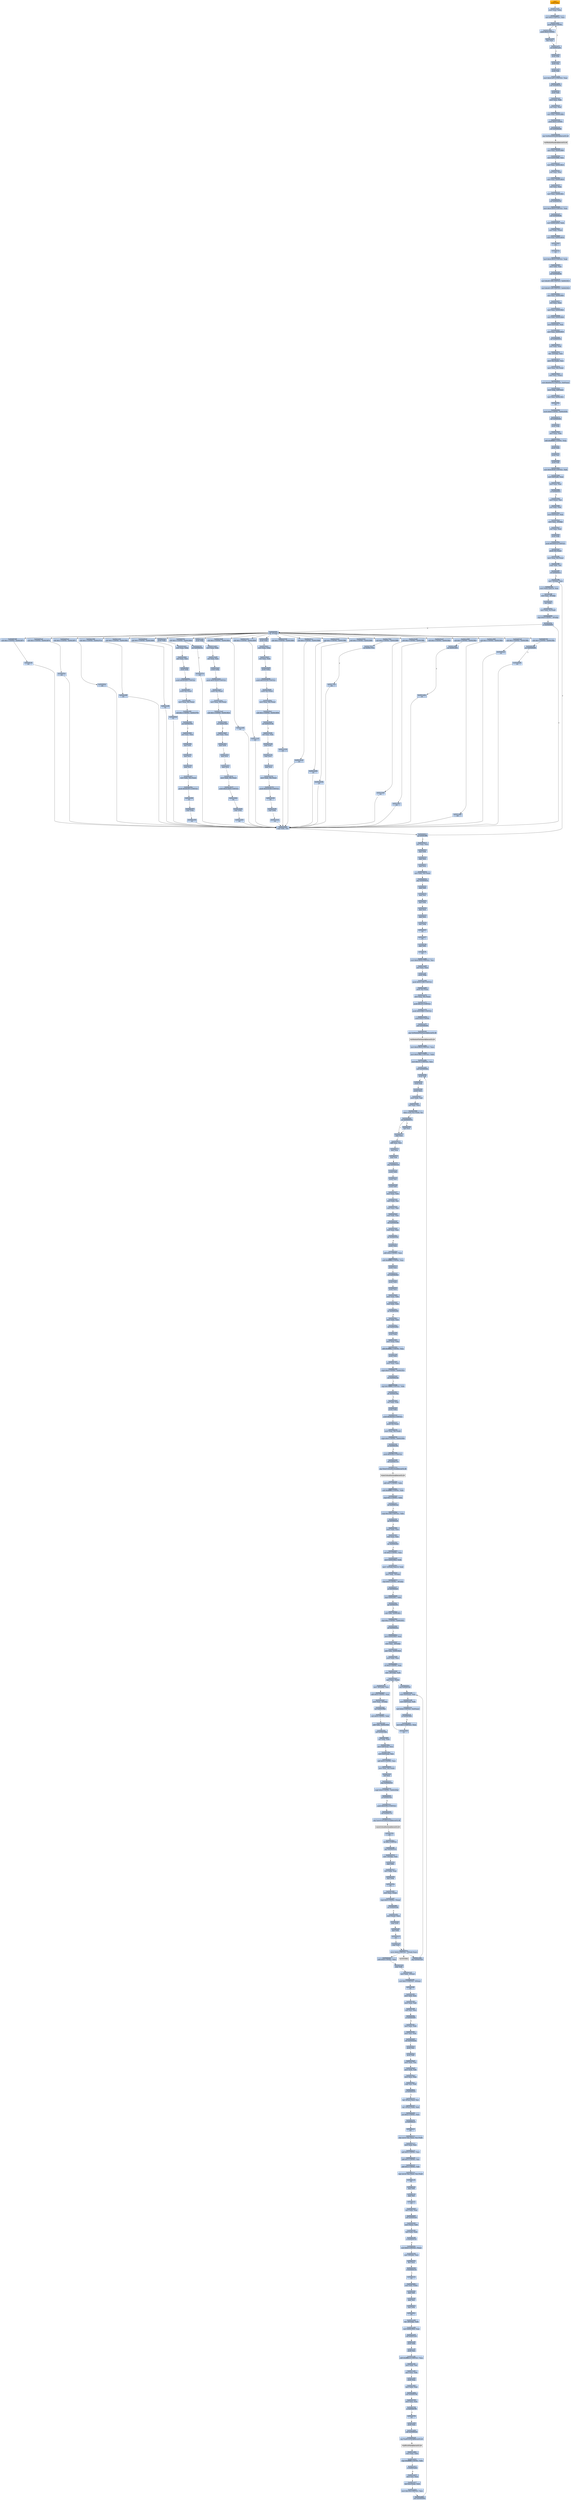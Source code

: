 digraph G {
node[shape=rectangle,style=filled,fillcolor=lightsteelblue,color=lightsteelblue]
bgcolor="transparent"
a0x0041ae44pushl_ebp[label="start\npushl %ebp",color="lightgrey",fillcolor="orange"];
a0x0041ae45movl_esp_ebp[label="0x0041ae45\nmovl %esp, %ebp"];
a0x0041ae47movl_0xaUINT32_ecx[label="0x0041ae47\nmovl $0xa<UINT32>, %ecx"];
a0x0041ae4cpushl_0x0UINT8[label="0x0041ae4c\npushl $0x0<UINT8>"];
a0x0041ae4epushl_0x0UINT8[label="0x0041ae4e\npushl $0x0<UINT8>"];
a0x0041ae50decl_ecx[label="0x0041ae50\ndecl %ecx"];
a0x0041ae51jne_0x0041ae4c[label="0x0041ae51\njne 0x0041ae4c"];
a0x0041ae53pushl_ebx[label="0x0041ae53\npushl %ebx"];
a0x0041ae54pushl_esi[label="0x0041ae54\npushl %esi"];
a0x0041ae55pushl_edi[label="0x0041ae55\npushl %edi"];
a0x0041ae56movl_0x41ad7cUINT32_eax[label="0x0041ae56\nmovl $0x41ad7c<UINT32>, %eax"];
a0x0041ae5bcall_0x0040632c[label="0x0041ae5b\ncall 0x0040632c"];
a0x0040632cpushl_ebx[label="0x0040632c\npushl %ebx"];
a0x0040632dmovl_eax_ebx[label="0x0040632d\nmovl %eax, %ebx"];
a0x0040632fxorl_eax_eax[label="0x0040632f\nxorl %eax, %eax"];
a0x00406331movl_eax_0x0041d0bc[label="0x00406331\nmovl %eax, 0x0041d0bc"];
a0x00406336pushl_0x0UINT8[label="0x00406336\npushl $0x0<UINT8>"];
a0x00406338call_0x00406268[label="0x00406338\ncall 0x00406268"];
a0x00406268jmp_GetModuleHandleA_kernel32_dll[label="0x00406268\njmp GetModuleHandleA@kernel32.dll"];
GetModuleHandleA_kernel32_dll[label="GetModuleHandleA@kernel32.dll",color="lightgrey",fillcolor="lightgrey"];
a0x0040633dmovl_eax_0x0041f668[label="0x0040633d\nmovl %eax, 0x0041f668"];
a0x00406342movl_0x0041f668_eax[label="0x00406342\nmovl 0x0041f668, %eax"];
a0x00406347movl_eax_0x0041d0c4[label="0x00406347\nmovl %eax, 0x0041d0c4"];
a0x0040634cxorl_eax_eax[label="0x0040634c\nxorl %eax, %eax"];
a0x0040634emovl_eax_0x0041d0c8[label="0x0040634e\nmovl %eax, 0x0041d0c8"];
a0x00406353xorl_eax_eax[label="0x00406353\nxorl %eax, %eax"];
a0x00406355movl_eax_0x0041d0cc[label="0x00406355\nmovl %eax, 0x0041d0cc"];
a0x0040635acall_0x00406320[label="0x0040635a\ncall 0x00406320"];
a0x00406320movl_0x41d0c0UINT32_eax[label="0x00406320\nmovl $0x41d0c0<UINT32>, %eax"];
a0x00406325call_0x00405b58[label="0x00406325\ncall 0x00405b58"];
a0x00405b58movl_0x0041d034_edx[label="0x00405b58\nmovl 0x0041d034, %edx"];
a0x00405b5emovl_edx_eax_[label="0x00405b5e\nmovl %edx, (%eax)"];
a0x00405b60movl_eax_0x0041d034[label="0x00405b60\nmovl %eax, 0x0041d034"];
a0x00405b65ret[label="0x00405b65\nret"];
a0x0040632aret[label="0x0040632a\nret"];
a0x0040635fmovl_0x41d0c0UINT32_edx[label="0x0040635f\nmovl $0x41d0c0<UINT32>, %edx"];
a0x00406364movl_ebx_eax[label="0x00406364\nmovl %ebx, %eax"];
a0x00406366call_0x00404038[label="0x00406366\ncall 0x00404038"];
a0x00404038movl_0x401198UINT32_0x0041f014[label="0x00404038\nmovl $0x401198<UINT32>, 0x0041f014"];
a0x00404042movl_0x4011a8UINT32_0x0041f018[label="0x00404042\nmovl $0x4011a8<UINT32>, 0x0041f018"];
a0x0040404cmovl_eax_0x0041f640[label="0x0040404c\nmovl %eax, 0x0041f640"];
a0x00404051xorl_eax_eax[label="0x00404051\nxorl %eax, %eax"];
a0x00404053movl_eax_0x0041f644[label="0x00404053\nmovl %eax, 0x0041f644"];
a0x00404058movl_edx_0x0041f648[label="0x00404058\nmovl %edx, 0x0041f648"];
a0x0040405emovl_0x4edx__eax[label="0x0040405e\nmovl 0x4(%edx), %eax"];
a0x00404061movl_eax_0x0041f030[label="0x00404061\nmovl %eax, 0x0041f030"];
a0x00404066call_0x00403f10[label="0x00404066\ncall 0x00403f10"];
a0x00403f10xorl_edx_edx[label="0x00403f10\nxorl %edx, %edx"];
a0x00403f12leal__12ebp__eax[label="0x00403f12\nleal -12(%ebp), %eax"];
a0x00403f15movl_fs_edx__ecx[label="0x00403f15\nmovl %fs:(%edx), %ecx"];
a0x00403f18movl_eax_fs_edx_[label="0x00403f18\nmovl %eax, %fs:(%edx)"];
a0x00403f1bmovl_ecx_eax_[label="0x00403f1b\nmovl %ecx, (%eax)"];
a0x00403f1dmovl_0x403e70UINT32_0x4eax_[label="0x00403f1d\nmovl $0x403e70<UINT32>, 0x4(%eax)"];
a0x00403f24movl_ebp_0x8eax_[label="0x00403f24\nmovl %ebp, 0x8(%eax)"];
a0x00403f27movl_eax_0x0041f63c[label="0x00403f27\nmovl %eax, 0x0041f63c"];
a0x00403f2cret[label="0x00403f2c\nret"];
a0x0040406bmovb_0x0UINT8_0x0041f038[label="0x0040406b\nmovb $0x0<UINT8>, 0x0041f038"];
a0x00404072call_0x00403fc8[label="0x00404072\ncall 0x00403fc8"];
a0x00403fc8pushl_ebp[label="0x00403fc8\npushl %ebp"];
a0x00403fc9movl_esp_ebp[label="0x00403fc9\nmovl %esp, %ebp"];
a0x00403fcbaddl_0xfffffff8UINT8_esp[label="0x00403fcb\naddl $0xfffffff8<UINT8>, %esp"];
a0x00403fcepushl_ebx[label="0x00403fce\npushl %ebx"];
a0x00403fcfpushl_esi[label="0x00403fcf\npushl %esi"];
a0x00403fd0pushl_edi[label="0x00403fd0\npushl %edi"];
a0x00403fd1movl_0x41f638UINT32_edi[label="0x00403fd1\nmovl $0x41f638<UINT32>, %edi"];
a0x00403fd6movl_0x8edi__eax[label="0x00403fd6\nmovl 0x8(%edi), %eax"];
a0x00403fd9testl_eax_eax[label="0x00403fd9\ntestl %eax, %eax"];
a0x00403fdbje_0x00404031[label="0x00403fdb\nje 0x00404031"];
a0x00403fddmovl_eax__esi[label="0x00403fdd\nmovl (%eax), %esi"];
a0x00403fdfxorl_ebx_ebx[label="0x00403fdf\nxorl %ebx, %ebx"];
a0x00403fe1movl_0x4eax__eax[label="0x00403fe1\nmovl 0x4(%eax), %eax"];
a0x00403fe4movl_eax__4ebp_[label="0x00403fe4\nmovl %eax, -4(%ebp)"];
a0x00403fe7xorl_eax_eax[label="0x00403fe7\nxorl %eax, %eax"];
a0x00403fe9pushl_ebp[label="0x00403fe9\npushl %ebp"];
a0x00403feapushl_0x40401dUINT32[label="0x00403fea\npushl $0x40401d<UINT32>"];
a0x00403fefpushl_fs_eax_[label="0x00403fef\npushl %fs:(%eax)"];
a0x00403ff2movl_esp_fs_eax_[label="0x00403ff2\nmovl %esp, %fs:(%eax)"];
a0x00403ff5cmpl_ebx_esi[label="0x00403ff5\ncmpl %ebx, %esi"];
a0x00403ff7jle_0x00404013[label="0x00403ff7\njle 0x00404013"];
a0x00403ff9movl__4ebp__eax[label="0x00403ff9\nmovl -4(%ebp), %eax"];
a0x00403ffcmovl_eaxebx8__eax[label="0x00403ffc\nmovl (%eax,%ebx,8), %eax"];
a0x00403fffmovl_eax__8ebp_[label="0x00403fff\nmovl %eax, -8(%ebp)"];
a0x00404002incl_ebx[label="0x00404002\nincl %ebx"];
a0x00404003movl_ebx_0xcedi_[label="0x00404003\nmovl %ebx, 0xc(%edi)"];
a0x00404006cmpl_0x0UINT8__8ebp_[label="0x00404006\ncmpl $0x0<UINT8>, -8(%ebp)"];
a0x0040400aje_0x0040400f[label="0x0040400a\nje 0x0040400f"];
a0x0040400ccall__8ebp_[label="0x0040400c\ncall -8(%ebp)"];
a0x004063a0subl_0x1UINT8_0x0041f66c[label="0x004063a0\nsubl $0x1<UINT8>, 0x0041f66c"];
a0x004063a7ret[label="0x004063a7\nret"];
a0x0040400fcmpl_ebx_esi[label="0x0040400f\ncmpl %ebx, %esi"];
a0x00404011jg_0x00403ff9[label="0x00404011\njg 0x00403ff9"];
a0x00406194subl_0x1UINT8_0x0041f5bc[label="0x00406194\nsubl $0x1<UINT8>, 0x0041f5bc"];
a0x0040619bjae_0x00406266[label="0x0040619b\njae 0x00406266"];
a0x00406266ret[label="0x00406266\nret"];
a0x004063d8subl_0x1UINT8_0x0041f674[label="0x004063d8\nsubl $0x1<UINT8>, 0x0041f674"];
a0x004063dfret[label="0x004063df\nret"];
a0x004065a8subl_0x1UINT8_0x0041f678[label="0x004065a8\nsubl $0x1<UINT8>, 0x0041f678"];
a0x004065afret[label="0x004065af\nret"];
a0x004065e0subl_0x1UINT8_0x0041f67c[label="0x004065e0\nsubl $0x1<UINT8>, 0x0041f67c"];
a0x004065e7ret[label="0x004065e7\nret"];
a0x0040c998subl_0x1UINT8_0x0041f7a4[label="0x0040c998\nsubl $0x1<UINT8>, 0x0041f7a4"];
a0x0040c99fret[label="0x0040c99f\nret"];
a0x00412cf4subl_0x1UINT8_0x0041f84c[label="0x00412cf4\nsubl $0x1<UINT8>, 0x0041f84c"];
a0x00412cfbret[label="0x00412cfb\nret"];
a0x004068e8subl_0x1UINT8_0x0041f680[label="0x004068e8\nsubl $0x1<UINT8>, 0x0041f680"];
a0x004068efret[label="0x004068ef\nret"];
a0x0040c8e8pushl_ebp[label="0x0040c8e8\npushl %ebp"];
a0x0040c8e9movl_esp_ebp[label="0x0040c8e9\nmovl %esp, %ebp"];
a0x0040c8ebxorl_eax_eax[label="0x0040c8eb\nxorl %eax, %eax"];
a0x0040c8edpushl_ebp[label="0x0040c8ed\npushl %ebp"];
a0x0040c8eepushl_0x40c950UINT32[label="0x0040c8ee\npushl $0x40c950<UINT32>"];
a0x0040c8f3pushl_fs_eax_[label="0x0040c8f3\npushl %fs:(%eax)"];
a0x0040c8f6movl_esp_fs_eax_[label="0x0040c8f6\nmovl %esp, %fs:(%eax)"];
a0x0040c8f9subl_0x1UINT8_0x0041f794[label="0x0040c8f9\nsubl $0x1<UINT8>, 0x0041f794"];
a0x0040c900jae_0x0040c942[label="0x0040c900\njae 0x0040c942"];
a0x0040c942xorl_eax_eax[label="0x0040c942\nxorl %eax, %eax"];
a0x0040c944popl_edx[label="0x0040c944\npopl %edx"];
a0x0040c945popl_ecx[label="0x0040c945\npopl %ecx"];
a0x0040c946popl_ecx[label="0x0040c946\npopl %ecx"];
a0x0040c947movl_edx_fs_eax_[label="0x0040c947\nmovl %edx, %fs:(%eax)"];
a0x0040c94apushl_0x40c957UINT32[label="0x0040c94a\npushl $0x40c957<UINT32>"];
a0x0040c94fret[label="0x0040c94f\nret"];
a0x0040c957popl_ebp[label="0x0040c957\npopl %ebp"];
a0x0040c958ret[label="0x0040c958\nret"];
a0x0040d18csubl_0x1UINT8_0x0041f800[label="0x0040d18c\nsubl $0x1<UINT8>, 0x0041f800"];
a0x0040d193jae_0x0040d19a[label="0x0040d193\njae 0x0040d19a"];
a0x0040d19aret[label="0x0040d19a\nret"];
a0x00412a9cpushl_ebp[label="0x00412a9c\npushl %ebp"];
a0x00412a9dmovl_esp_ebp[label="0x00412a9d\nmovl %esp, %ebp"];
a0x00412a9fxorl_eax_eax[label="0x00412a9f\nxorl %eax, %eax"];
a0x00412aa1pushl_ebp[label="0x00412aa1\npushl %ebp"];
a0x00412aa2pushl_0x412b3dUINT32[label="0x00412aa2\npushl $0x412b3d<UINT32>"];
a0x00412aa7pushl_fs_eax_[label="0x00412aa7\npushl %fs:(%eax)"];
a0x00412aaamovl_esp_fs_eax_[label="0x00412aaa\nmovl %esp, %fs:(%eax)"];
a0x00412aadsubl_0x1UINT8_0x0041f824[label="0x00412aad\nsubl $0x1<UINT8>, 0x0041f824"];
a0x00412ab4jae_0x00412b2f[label="0x00412ab4\njae 0x00412b2f"];
a0x00412b2fxorl_eax_eax[label="0x00412b2f\nxorl %eax, %eax"];
a0x00412b31popl_edx[label="0x00412b31\npopl %edx"];
a0x00412b32popl_ecx[label="0x00412b32\npopl %ecx"];
a0x00412b33popl_ecx[label="0x00412b33\npopl %ecx"];
a0x00412b34movl_edx_fs_eax_[label="0x00412b34\nmovl %edx, %fs:(%eax)"];
a0x00412b37pushl_0x412b44UINT32[label="0x00412b37\npushl $0x412b44<UINT32>"];
a0x00412b3cret[label="0x00412b3c\nret"];
a0x00412b44popl_ebp[label="0x00412b44\npopl %ebp"];
a0x00412b45ret[label="0x00412b45\nret"];
a0x00412bd8subl_0x1UINT8_0x0041f844[label="0x00412bd8\nsubl $0x1<UINT8>, 0x0041f844"];
a0x00412bdfret[label="0x00412bdf\nret"];
a0x00412c5csubl_0x1UINT8_0x0041f848[label="0x00412c5c\nsubl $0x1<UINT8>, 0x0041f848"];
a0x00412c63ret[label="0x00412c63\nret"];
a0x004160d0pushl_ebp[label="0x004160d0\npushl %ebp"];
a0x004160d1movl_esp_ebp[label="0x004160d1\nmovl %esp, %ebp"];
a0x004160d3xorl_eax_eax[label="0x004160d3\nxorl %eax, %eax"];
a0x004160d5pushl_ebp[label="0x004160d5\npushl %ebp"];
a0x004160d6pushl_0x416159UINT32[label="0x004160d6\npushl $0x416159<UINT32>"];
a0x004160dbpushl_fs_eax_[label="0x004160db\npushl %fs:(%eax)"];
a0x004160demovl_esp_fs_eax_[label="0x004160de\nmovl %esp, %fs:(%eax)"];
a0x004160e1subl_0x1UINT8_0x0041f858[label="0x004160e1\nsubl $0x1<UINT8>, 0x0041f858"];
a0x004160e8jae_0x0041614b[label="0x004160e8\njae 0x0041614b"];
a0x0041614bxorl_eax_eax[label="0x0041614b\nxorl %eax, %eax"];
a0x0041614dpopl_edx[label="0x0041614d\npopl %edx"];
a0x0041614epopl_ecx[label="0x0041614e\npopl %ecx"];
a0x0041614fpopl_ecx[label="0x0041614f\npopl %ecx"];
a0x00416150movl_edx_fs_eax_[label="0x00416150\nmovl %edx, %fs:(%eax)"];
a0x00416153pushl_0x416160UINT32[label="0x00416153\npushl $0x416160<UINT32>"];
a0x00416158ret[label="0x00416158\nret"];
a0x00416160popl_ebp[label="0x00416160\npopl %ebp"];
a0x00416161ret[label="0x00416161\nret"];
a0x00416194subl_0x1UINT8_0x0041f884[label="0x00416194\nsubl $0x1<UINT8>, 0x0041f884"];
a0x0041619bret[label="0x0041619b\nret"];
a0x004161ccsubl_0x1UINT8_0x0041f888[label="0x004161cc\nsubl $0x1<UINT8>, 0x0041f888"];
a0x004161d3ret[label="0x004161d3\nret"];
a0x00416204subl_0x1UINT8_0x0041f88c[label="0x00416204\nsubl $0x1<UINT8>, 0x0041f88c"];
a0x0041620bret[label="0x0041620b\nret"];
a0x00416354subl_0x1UINT8_0x0041f890[label="0x00416354\nsubl $0x1<UINT8>, 0x0041f890"];
a0x0041635bret[label="0x0041635b\nret"];
a0x0041700csubl_0x1UINT8_0x0041f898[label="0x0041700c\nsubl $0x1<UINT8>, 0x0041f898"];
a0x00417013jae_0x0041701a[label="0x00417013\njae 0x0041701a"];
a0x0041701aret[label="0x0041701a\nret"];
a0x00419a68subl_0x1UINT8_0x0041f89c[label="0x00419a68\nsubl $0x1<UINT8>, 0x0041f89c"];
a0x00419a6fret[label="0x00419a6f\nret"];
a0x00419ac0subl_0x1UINT8_0x0041f8a0[label="0x00419ac0\nsubl $0x1<UINT8>, 0x0041f8a0"];
a0x00419ac7ret[label="0x00419ac7\nret"];
a0x0041a8d8subl_0x1UINT8_0x0041f8a4[label="0x0041a8d8\nsubl $0x1<UINT8>, 0x0041f8a4"];
a0x0041a8dfjae_0x0041a92c[label="0x0041a8df\njae 0x0041a92c"];
a0x0041a92cret[label="0x0041a92c\nret"];
a0x0041a960subl_0x1UINT8_0x0041f8b8[label="0x0041a960\nsubl $0x1<UINT8>, 0x0041f8b8"];
a0x0041a967ret[label="0x0041a967\nret"];
a0x00404013xorl_eax_eax[label="0x00404013\nxorl %eax, %eax"];
a0x00404015popl_edx[label="0x00404015\npopl %edx"];
a0x00404016popl_ecx[label="0x00404016\npopl %ecx"];
a0x00404017popl_ecx[label="0x00404017\npopl %ecx"];
a0x00404018movl_edx_fs_eax_[label="0x00404018\nmovl %edx, %fs:(%eax)"];
a0x0040401bjmp_0x00404031[label="0x0040401b\njmp 0x00404031"];
a0x00404031popl_edi[label="0x00404031\npopl %edi"];
a0x00404032popl_esi[label="0x00404032\npopl %esi"];
a0x00404033popl_ebx[label="0x00404033\npopl %ebx"];
a0x00404034popl_ecx[label="0x00404034\npopl %ecx"];
a0x00404035popl_ecx[label="0x00404035\npopl %ecx"];
a0x00404036popl_ebp[label="0x00404036\npopl %ebp"];
a0x00404037ret[label="0x00404037\nret"];
a0x00404077ret[label="0x00404077\nret"];
a0x0040636bpopl_ebx[label="0x0040636b\npopl %ebx"];
a0x0040636cret[label="0x0040636c\nret"];
a0x0041ae60movl_0x41fb54UINT32_esi[label="0x0041ae60\nmovl $0x41fb54<UINT32>, %esi"];
a0x0041ae65xorl_eax_eax[label="0x0041ae65\nxorl %eax, %eax"];
a0x0041ae67pushl_ebp[label="0x0041ae67\npushl %ebp"];
a0x0041ae68pushl_0x41c16bUINT32[label="0x0041ae68\npushl $0x41c16b<UINT32>"];
a0x0041ae6dpushl_fs_eax_[label="0x0041ae6d\npushl %fs:(%eax)"];
a0x0041ae70movl_esp_fs_eax_[label="0x0041ae70\nmovl %esp, %fs:(%eax)"];
a0x0041ae73pushl_0x101UINT32[label="0x0041ae73\npushl $0x101<UINT32>"];
a0x0041ae78pushl_0x41f8bcUINT32[label="0x0041ae78\npushl $0x41f8bc<UINT32>"];
a0x0041ae7dpushl_0x0UINT8[label="0x0041ae7d\npushl $0x0<UINT8>"];
a0x0041ae7fcall_0x00406490[label="0x0041ae7f\ncall 0x00406490"];
a0x00406490jmp_GetModuleFileNameA_kernel32_dll[label="0x00406490\njmp GetModuleFileNameA@kernel32.dll"];
GetModuleFileNameA_kernel32_dll[label="GetModuleFileNameA@kernel32.dll",color="lightgrey",fillcolor="lightgrey"];
a0x0041ae84movl_0x41f9c0UINT32_eax[label="0x0041ae84\nmovl $0x41f9c0<UINT32>, %eax"];
a0x0041ae89movl_0x41f8bcUINT32_edx[label="0x0041ae89\nmovl $0x41f8bc<UINT32>, %edx"];
a0x0041ae8emovl_0x101UINT32_ecx[label="0x0041ae8e\nmovl $0x101<UINT32>, %ecx"];
a0x0041ae93call_0x00404564[label="0x0041ae93\ncall 0x00404564"];
a0x00404564pushl_edi[label="0x00404564\npushl %edi"];
a0x00404565pushl_eax[label="0x00404565\npushl %eax"];
a0x00404566pushl_ecx[label="0x00404566\npushl %ecx"];
a0x00404567movl_edx_edi[label="0x00404567\nmovl %edx, %edi"];
a0x00404569xorl_eax_eax[label="0x00404569\nxorl %eax, %eax"];
a0x0040456brepnz_scasb_es_edi__al[label="0x0040456b\nrepnz scasb %es:(%edi), %al"];
a0x0040456djne_0x00404571[label="0x0040456d\njne 0x00404571"];
a0x00404571popl_eax[label="0x00404571\npopl %eax"];
a0x00404572addl_eax_ecx[label="0x00404572\naddl %eax, %ecx"];
a0x00404574popl_eax[label="0x00404574\npopl %eax"];
a0x00404575popl_edi[label="0x00404575\npopl %edi"];
a0x00404576jmp_0x004043e4[label="0x00404576\njmp 0x004043e4"];
a0x004043e4pushl_ebx[label="0x004043e4\npushl %ebx"];
a0x004043e5pushl_esi[label="0x004043e5\npushl %esi"];
a0x004043e6pushl_edi[label="0x004043e6\npushl %edi"];
a0x004043e7movl_eax_ebx[label="0x004043e7\nmovl %eax, %ebx"];
a0x004043e9movl_edx_esi[label="0x004043e9\nmovl %edx, %esi"];
a0x004043ebmovl_ecx_edi[label="0x004043eb\nmovl %ecx, %edi"];
a0x004043edmovl_edi_eax[label="0x004043ed\nmovl %edi, %eax"];
a0x004043efcall_0x004043b8[label="0x004043ef\ncall 0x004043b8"];
a0x004043b8testl_eax_eax[label="0x004043b8\ntestl %eax, %eax"];
a0x004043bajle_0x004043e0[label="0x004043ba\njle 0x004043e0"];
a0x004043bcpushl_eax[label="0x004043bc\npushl %eax"];
a0x004043bdaddl_0xaUINT8_eax[label="0x004043bd\naddl $0xa<UINT8>, %eax"];
a0x004043c0andl_0xfffffffeUINT8_eax[label="0x004043c0\nandl $0xfffffffe<UINT8>, %eax"];
a0x004043c3pushl_eax[label="0x004043c3\npushl %eax"];
a0x004043c4call_0x004029e4[label="0x004043c4\ncall 0x004029e4"];
a0x004029e4pushl_ebx[label="0x004029e4\npushl %ebx"];
a0x004029e5pushl_ecx[label="0x004029e5\npushl %ecx"];
a0x004029e6movl_eax_ebx[label="0x004029e6\nmovl %eax, %ebx"];
a0x004029e8testl_ebx_ebx[label="0x004029e8\ntestl %ebx, %ebx"];
a0x004029eajle_0x00402a06[label="0x004029ea\njle 0x00402a06"];
a0x004029ecmovl_ebx_eax[label="0x004029ec\nmovl %ebx, %eax"];
a0x004029eecall_0x0041d03c[label="0x004029ee\ncall 0x0041d03c"];
a0x00402390pushl_ebp[label="0x00402390\npushl %ebp"];
a0x00402391movl_esp_ebp[label="0x00402391\nmovl %esp, %ebp"];
a0x00402393addl_0xffffffecUINT8_esp[label="0x00402393\naddl $0xffffffec<UINT8>, %esp"];
a0x00402396pushl_ebx[label="0x00402396\npushl %ebx"];
a0x00402397movl_eax_ebx[label="0x00402397\nmovl %eax, %ebx"];
a0x00402399cmpb_0x0UINT8_0x0041f5c4[label="0x00402399\ncmpb $0x0<UINT8>, 0x0041f5c4"];
a0x004023a0jne_0x004023ab[label="0x004023a0\njne 0x004023ab"];
a0x004023abcmpl_0x7ffffff8UINT32_ebx[label="0x004023ab\ncmpl $0x7ffffff8<UINT32>, %ebx"];
a0x004023b1jle_0x004023bd[label="0x004023b1\njle 0x004023bd"];
a0x004023bdxorl_edx_edx[label="0x004023bd\nxorl %edx, %edx"];
a0x004023bfpushl_ebp[label="0x004023bf\npushl %ebp"];
a0x004023c0pushl_0x40252cUINT32[label="0x004023c0\npushl $0x40252c<UINT32>"];
a0x004023c5pushl_fs_edx_[label="0x004023c5\npushl %fs:(%edx)"];
a0x004023c8movl_esp_fs_edx_[label="0x004023c8\nmovl %esp, %fs:(%edx)"];
a0x004023cbcmpb_0x0UINT8_0x0041f04d[label="0x004023cb\ncmpb $0x0<UINT8>, 0x0041f04d"];
a0x004023d2je_0x004023de[label="0x004023d2\nje 0x004023de"];
a0x004023d4pushl_0x41f5ccUINT32[label="0x004023d4\npushl $0x41f5cc<UINT32>"];
a0x004023d9call_0x00401314[label="0x004023d9\ncall 0x00401314"];
a0x00401314jmp_EnterCriticalSection_kernel32_dll[label="0x00401314\njmp EnterCriticalSection@kernel32.dll"];
EnterCriticalSection_kernel32_dll[label="EnterCriticalSection@kernel32.dll",color="lightgrey",fillcolor="lightgrey"];
a0x004023deaddl_0x7UINT8_ebx[label="0x004023de\naddl $0x7<UINT8>, %ebx"];
a0x004023e1andl_0xfffffffcUINT8_ebx[label="0x004023e1\nandl $0xfffffffc<UINT8>, %ebx"];
a0x004023e4cmpl_0xcUINT8_ebx[label="0x004023e4\ncmpl $0xc<UINT8>, %ebx"];
a0x004023e7jnl_0x004023ee[label="0x004023e7\njnl 0x004023ee"];
a0x004023eecmpl_0x1000UINT32_ebx[label="0x004023ee\ncmpl $0x1000<UINT32>, %ebx"];
a0x004023f4jg_0x004024a6[label="0x004023f4\njg 0x004024a6"];
a0x004023famovl_ebx_eax[label="0x004023fa\nmovl %ebx, %eax"];
a0x004023fctestl_eax_eax[label="0x004023fc\ntestl %eax, %eax"];
a0x004023fejns_0x00402403[label="0x004023fe\njns 0x00402403"];
a0x00402403sarl_0x2UINT8_eax[label="0x00402403\nsarl $0x2<UINT8>, %eax"];
a0x00402406movl_0x0041f624_edx[label="0x00402406\nmovl 0x0041f624, %edx"];
a0x0040240cmovl__12edxeax4__edx[label="0x0040240c\nmovl -12(%edx,%eax,4), %edx"];
a0x00402410movl_edx__8ebp_[label="0x00402410\nmovl %edx, -8(%ebp)"];
a0x00402413cmpl_0x0UINT8__8ebp_[label="0x00402413\ncmpl $0x0<UINT8>, -8(%ebp)"];
a0x00402417je_0x004024a6[label="0x00402417\nje 0x004024a6"];
a0x004024a6cmpl_0x0041f61c_ebx[label="0x004024a6\ncmpl 0x0041f61c, %ebx"];
a0x004024acjg_0x00402501[label="0x004024ac\njg 0x00402501"];
a0x004024aesubl_ebx_0x0041f61c[label="0x004024ae\nsubl %ebx, 0x0041f61c"];
a0x004024b4cmpl_0xcUINT8_0x0041f61c[label="0x004024b4\ncmpl $0xc<UINT8>, 0x0041f61c"];
a0x004024bbjnl_0x004024ca[label="0x004024bb\njnl 0x004024ca"];
a0x004024camovl_0x0041f620_eax[label="0x004024ca\nmovl 0x0041f620, %eax"];
a0x004024cfmovl_eax__20ebp_[label="0x004024cf\nmovl %eax, -20(%ebp)"];
a0x004024d2addl_ebx_0x0041f620[label="0x004024d2\naddl %ebx, 0x0041f620"];
a0x004024d8movl_ebx_eax[label="0x004024d8\nmovl %ebx, %eax"];
a0x004024daorl_0x2UINT8_eax[label="0x004024da\norl $0x2<UINT8>, %eax"];
a0x004024ddmovl__20ebp__edx[label="0x004024dd\nmovl -20(%ebp), %edx"];
a0x004024e0movl_eax_edx_[label="0x004024e0\nmovl %eax, (%edx)"];
a0x0040252cjmp_0x00403cd4[label="0x0040252c\njmp 0x00403cd4"];
a0x00403cd4movl_0x4esp__eax[label="0x00403cd4\nmovl 0x4(%esp), %eax"];
a0x00403cd8movl_0x8esp__edx[label="0x00403cd8\nmovl 0x8(%esp), %edx"];
a0x00403cdctestl_0x6UINT32_0x4eax_[label="0x00403cdc\ntestl $0x6<UINT32>, 0x4(%eax)"];
a0x00403ce3je_0x00403d04[label="0x00403ce3\nje 0x00403d04"];
a0x00403d04movl_0x1UINT32_eax[label="0x00403d04\nmovl $0x1<UINT32>, %eax"];
a0x00403d09ret[label="0x00403d09\nret"];
a0x004024e2movl__20ebp__eax[label="0x004024e2\nmovl -20(%ebp), %eax"];
a0x004024e5addl_0x4UINT8_eax[label="0x004024e5\naddl $0x4<UINT8>, %eax"];
a0x004024e8movl_eax__4ebp_[label="0x004024e8\nmovl %eax, -4(%ebp)"];
a0x004024ebincl_0x0041f5b4[label="0x004024eb\nincl 0x0041f5b4"];
a0x004024f1subl_0x4UINT8_ebx[label="0x004024f1\nsubl $0x4<UINT8>, %ebx"];
a0x004024f4addl_ebx_0x0041f5b8[label="0x004024f4\naddl %ebx, 0x0041f5b8"];
a0x004024facall_0x00403db8[label="0x004024fa\ncall 0x00403db8"];
a0x00403db8xorl_edx_edx[label="0x00403db8\nxorl %edx, %edx"];
a0x00403dbamovl_0x8esp__ecx[label="0x00403dba\nmovl 0x8(%esp), %ecx"];
a0x00403dbemovl_0x4esp__eax[label="0x00403dbe\nmovl 0x4(%esp), %eax"];
a0x00403dc2addl_0x5UINT8_ecx[label="0x00403dc2\naddl $0x5<UINT8>, %ecx"];
a0x00403dc5movl_eax_fs_edx_[label="0x00403dc5\nmovl %eax, %fs:(%edx)"];
a0x00403dc8call_ecx[label="0x00403dc8\ncall %ecx"];
a0x00402531jmp_0x00402518[label="0x00402531\njmp 0x00402518"];
a0x00402518cmpb_0x0UINT8_0x0041f04d[label="0x00402518\ncmpb $0x0<UINT8>, 0x0041f04d"];
a0x0040251fje_0x0040252b[label="0x0040251f\nje 0x0040252b"];
a0x00402521pushl_0x41f5ccUINT32[label="0x00402521\npushl $0x41f5cc<UINT32>"];
a0x00402526call_0x0040131c[label="0x00402526\ncall 0x0040131c"];
a0x0040131cjmp_LeaveCriticalSection_kernel32_dll[label="0x0040131c\njmp LeaveCriticalSection@kernel32.dll"];
LeaveCriticalSection_kernel32_dll[label="LeaveCriticalSection@kernel32.dll",color="lightgrey",fillcolor="lightgrey"];
a0x0040252bret[label="0x0040252b\nret"];
a0x00403dcaret_0xcUINT16[label="0x00403dca\nret $0xc<UINT16>"];
a0x004024ffjmp_0x00402533[label="0x004024ff\njmp 0x00402533"];
a0x00402533movl__4ebp__eax[label="0x00402533\nmovl -4(%ebp), %eax"];
a0x00402536popl_ebx[label="0x00402536\npopl %ebx"];
a0x00402537movl_ebp_esp[label="0x00402537\nmovl %ebp, %esp"];
a0x00402539popl_ebp[label="0x00402539\npopl %ebp"];
a0x0040253aret[label="0x0040253a\nret"];
a0x004029f4movl_eax_esp_[label="0x004029f4\nmovl %eax, (%esp)"];
a0x004029f7cmpl_0x0UINT8_esp_[label="0x004029f7\ncmpl $0x0<UINT8>, (%esp)"];
a0x004029fbjne_0x00402a0b[label="0x004029fb\njne 0x00402a0b"];
a0x00402a0bmovl_esp__eax[label="0x00402a0b\nmovl (%esp), %eax"];
a0x00402a0epopl_edx[label="0x00402a0e\npopl %edx"];
a0x00402a0fpopl_ebx[label="0x00402a0f\npopl %ebx"];
a0x00402a10ret[label="0x00402a10\nret"];
a0x004043c9popl_edx[label="0x004043c9\npopl %edx"];
a0x004043camovw_0x0UINT16__2edxeax_[label="0x004043ca\nmovw $0x0<UINT16>, -2(%edx,%eax)"];
a0x0041c16bjmp_0x00403cd4[label="0x0041c16b\njmp 0x00403cd4"];
a0x004043d1addl_0x8UINT8_eax[label="0x004043d1\naddl $0x8<UINT8>, %eax"];
a0x004043d4popl_edx[label="0x004043d4\npopl %edx"];
a0x004043d5movl_edx__4eax_[label="0x004043d5\nmovl %edx, -4(%eax)"];
a0x004043d8movl_0x1UINT32__8eax_[label="0x004043d8\nmovl $0x1<UINT32>, -8(%eax)"];
a0x004043dfret[label="0x004043df\nret"];
a0x004043f4movl_edi_ecx[label="0x004043f4\nmovl %edi, %ecx"];
a0x004043f6movl_eax_edi[label="0x004043f6\nmovl %eax, %edi"];
a0x004043f8testl_esi_esi[label="0x004043f8\ntestl %esi, %esi"];
a0x004043faje_0x00404405[label="0x004043fa\nje 0x00404405"];
a0x004043fcmovl_eax_edx[label="0x004043fc\nmovl %eax, %edx"];
a0x004043femovl_esi_eax[label="0x004043fe\nmovl %esi, %eax"];
a0x00404400call_0x00402be4[label="0x00404400\ncall 0x00402be4"];
a0x00402be4pushl_esi[label="0x00402be4\npushl %esi"];
a0x00402be5pushl_edi[label="0x00402be5\npushl %edi"];
a0x00402be6movl_eax_esi[label="0x00402be6\nmovl %eax, %esi"];
a0x00402be8movl_edx_edi[label="0x00402be8\nmovl %edx, %edi"];
a0x00402beamovl_ecx_eax[label="0x00402bea\nmovl %ecx, %eax"];
a0x00402beccmpl_esi_edi[label="0x00402bec\ncmpl %esi, %edi"];
a0x00402beeja_0x00402c03[label="0x00402bee\nja 0x00402c03"];
a0x00402c03leal__4ecxesi__esi[label="0x00402c03\nleal -4(%ecx,%esi), %esi"];
a0x00402c07leal__4ecxedi__edi[label="0x00402c07\nleal -4(%ecx,%edi), %edi"];
a0x00402c0bsarl_0x2UINT8_ecx[label="0x00402c0b\nsarl $0x2<UINT8>, %ecx"];
a0x00402c0ejs_0x00402c21[label="0x00402c0e\njs 0x00402c21"];
a0x00402c10std_[label="0x00402c10\nstd "];
a0x00402c11repz_movsl_ds_esi__es_edi_[label="0x00402c11\nrepz movsl %ds:(%esi), %es:(%edi)"];
a0x00402c13movl_eax_ecx[label="0x00402c13\nmovl %eax, %ecx"];
a0x00402c15andl_0x3UINT8_ecx[label="0x00402c15\nandl $0x3<UINT8>, %ecx"];
a0x00402c18addl_0x3UINT8_esi[label="0x00402c18\naddl $0x3<UINT8>, %esi"];
a0x00402c1baddl_0x3UINT8_edi[label="0x00402c1b\naddl $0x3<UINT8>, %edi"];
a0x00402c1erepz_movsb_ds_esi__es_edi_[label="0x00402c1e\nrepz movsb %ds:(%esi), %es:(%edi)"];
a0x00402c20cld_[label="0x00402c20\ncld "];
a0x00402c21popl_edi[label="0x00402c21\npopl %edi"];
a0x00402c22popl_esi[label="0x00402c22\npopl %esi"];
a0x00402c23ret[label="0x00402c23\nret"];
a0x00404405movl_ebx_eax[label="0x00404405\nmovl %ebx, %eax"];
a0x00404407call_0x004042f4[label="0x00404407\ncall 0x004042f4"];
a0x004042f4movl_eax__edx[label="0x004042f4\nmovl (%eax), %edx"];
a0x004042f6testl_edx_edx[label="0x004042f6\ntestl %edx, %edx"];
a0x004042f8je_0x00404316[label="0x004042f8\nje 0x00404316"];
a0x004042famovl_0x0UINT32_eax_[label="0x004042fa\nmovl $0x0<UINT32>, (%eax)"];
a0x00404300movl__8edx__ecx[label="0x00404300\nmovl -8(%edx), %ecx"];
a0x00404303decl_ecx[label="0x00404303\ndecl %ecx"];
a0x00404304jl_0x00404316[label="0x00404304\njl 0x00404316"];
a0x00404316ret[label="0x00404316\nret"];
a0x0040440cmovl_edi_ebx_[label="0x0040440c\nmovl %edi, (%ebx)"];
a0x0040440epopl_edi[label="0x0040440e\npopl %edi"];
a0x0040440fpopl_esi[label="0x0040440f\npopl %esi"];
a0x00404410popl_ebx[label="0x00404410\npopl %ebx"];
a0x00404411ret[label="0x00404411\nret"];
a0x0041ae98leal__20ebp__edx[label="0x0041ae98\nleal -20(%ebp), %edx"];
a0x0041ae9bmovl_0x0041f9c0_eax[label="0x0041ae9b\nmovl 0x0041f9c0, %eax"];
a0x0041aea0call_0x0041acf4[label="0x0041aea0\ncall 0x0041acf4"];
a0x0041acf4pushl_ebx[label="0x0041acf4\npushl %ebx"];
a0x0041acf5pushl_esi[label="0x0041acf5\npushl %esi"];
a0x0041acf6addl_0xfffffec0UINT32_esp[label="0x0041acf6\naddl $0xfffffec0<UINT32>, %esp"];
a0x0041acfcmovl_edx_esi[label="0x0041acfc\nmovl %edx, %esi"];
a0x0041acfemovl_eax_ebx[label="0x0041acfe\nmovl %eax, %ebx"];
a0x0041ad00pushl_esp[label="0x0041ad00\npushl %esp"];
a0x0041ad01movl_ebx_eax[label="0x0041ad01\nmovl %ebx, %eax"];
a0x0041ad03call_0x00404790[label="0x0041ad03\ncall 0x00404790"];
a0x00404790testl_eax_eax[label="0x00404790\ntestl %eax, %eax"];
a0x00404792je_0x00404796[label="0x00404792\nje 0x00404796"];
a0x00404794ret[label="0x00404794\nret"];
a0x0041ad08pushl_eax[label="0x0041ad08\npushl %eax"];
a0x0041ad09call_0x00406428[label="0x0041ad09\ncall 0x00406428"];
a0x00406428jmp_FindFirstFileA_kernel32_dll[label="0x00406428\njmp FindFirstFileA@kernel32.dll"];
FindFirstFileA_kernel32_dll[label="FindFirstFileA@kernel32.dll",color="lightgrey",fillcolor="lightgrey"];
a0x0041ad0emovl_eax_ebx[label="0x0041ad0e\nmovl %eax, %ebx"];
a0x0041ad10cmpl_0xffffffffUINT8_ebx[label="0x0041ad10\ncmpl $0xffffffff<UINT8>, %ebx"];
a0x0041ad13je_0x0041ad3c[label="0x0041ad13\nje 0x0041ad3c"];
a0x0041ad15movl_esi_eax[label="0x0041ad15\nmovl %esi, %eax"];
a0x0041ad17leal_0x2cesp__edx[label="0x0041ad17\nleal 0x2c(%esp), %edx"];
a0x0041ad1bmovl_0x104UINT32_ecx[label="0x0041ad1b\nmovl $0x104<UINT32>, %ecx"];
a0x0041ad20call_0x00404564[label="0x0041ad20\ncall 0x00404564"];
a0x0040456fnotl_ecx[label="0x0040456f\nnotl %ecx"];
a0x35353062[label="0x35353062",color="lightgrey",fillcolor="lightgrey"];
a0x0041ae44pushl_ebp -> a0x0041ae45movl_esp_ebp [color="#000000"];
a0x0041ae45movl_esp_ebp -> a0x0041ae47movl_0xaUINT32_ecx [color="#000000"];
a0x0041ae47movl_0xaUINT32_ecx -> a0x0041ae4cpushl_0x0UINT8 [color="#000000"];
a0x0041ae4cpushl_0x0UINT8 -> a0x0041ae4epushl_0x0UINT8 [color="#000000"];
a0x0041ae4epushl_0x0UINT8 -> a0x0041ae50decl_ecx [color="#000000"];
a0x0041ae50decl_ecx -> a0x0041ae51jne_0x0041ae4c [color="#000000"];
a0x0041ae51jne_0x0041ae4c -> a0x0041ae4cpushl_0x0UINT8 [color="#000000",label="T"];
a0x0041ae51jne_0x0041ae4c -> a0x0041ae53pushl_ebx [color="#000000",label="F"];
a0x0041ae53pushl_ebx -> a0x0041ae54pushl_esi [color="#000000"];
a0x0041ae54pushl_esi -> a0x0041ae55pushl_edi [color="#000000"];
a0x0041ae55pushl_edi -> a0x0041ae56movl_0x41ad7cUINT32_eax [color="#000000"];
a0x0041ae56movl_0x41ad7cUINT32_eax -> a0x0041ae5bcall_0x0040632c [color="#000000"];
a0x0041ae5bcall_0x0040632c -> a0x0040632cpushl_ebx [color="#000000"];
a0x0040632cpushl_ebx -> a0x0040632dmovl_eax_ebx [color="#000000"];
a0x0040632dmovl_eax_ebx -> a0x0040632fxorl_eax_eax [color="#000000"];
a0x0040632fxorl_eax_eax -> a0x00406331movl_eax_0x0041d0bc [color="#000000"];
a0x00406331movl_eax_0x0041d0bc -> a0x00406336pushl_0x0UINT8 [color="#000000"];
a0x00406336pushl_0x0UINT8 -> a0x00406338call_0x00406268 [color="#000000"];
a0x00406338call_0x00406268 -> a0x00406268jmp_GetModuleHandleA_kernel32_dll [color="#000000"];
a0x00406268jmp_GetModuleHandleA_kernel32_dll -> GetModuleHandleA_kernel32_dll [color="#000000"];
GetModuleHandleA_kernel32_dll -> a0x0040633dmovl_eax_0x0041f668 [color="#000000"];
a0x0040633dmovl_eax_0x0041f668 -> a0x00406342movl_0x0041f668_eax [color="#000000"];
a0x00406342movl_0x0041f668_eax -> a0x00406347movl_eax_0x0041d0c4 [color="#000000"];
a0x00406347movl_eax_0x0041d0c4 -> a0x0040634cxorl_eax_eax [color="#000000"];
a0x0040634cxorl_eax_eax -> a0x0040634emovl_eax_0x0041d0c8 [color="#000000"];
a0x0040634emovl_eax_0x0041d0c8 -> a0x00406353xorl_eax_eax [color="#000000"];
a0x00406353xorl_eax_eax -> a0x00406355movl_eax_0x0041d0cc [color="#000000"];
a0x00406355movl_eax_0x0041d0cc -> a0x0040635acall_0x00406320 [color="#000000"];
a0x0040635acall_0x00406320 -> a0x00406320movl_0x41d0c0UINT32_eax [color="#000000"];
a0x00406320movl_0x41d0c0UINT32_eax -> a0x00406325call_0x00405b58 [color="#000000"];
a0x00406325call_0x00405b58 -> a0x00405b58movl_0x0041d034_edx [color="#000000"];
a0x00405b58movl_0x0041d034_edx -> a0x00405b5emovl_edx_eax_ [color="#000000"];
a0x00405b5emovl_edx_eax_ -> a0x00405b60movl_eax_0x0041d034 [color="#000000"];
a0x00405b60movl_eax_0x0041d034 -> a0x00405b65ret [color="#000000"];
a0x00405b65ret -> a0x0040632aret [color="#000000"];
a0x0040632aret -> a0x0040635fmovl_0x41d0c0UINT32_edx [color="#000000"];
a0x0040635fmovl_0x41d0c0UINT32_edx -> a0x00406364movl_ebx_eax [color="#000000"];
a0x00406364movl_ebx_eax -> a0x00406366call_0x00404038 [color="#000000"];
a0x00406366call_0x00404038 -> a0x00404038movl_0x401198UINT32_0x0041f014 [color="#000000"];
a0x00404038movl_0x401198UINT32_0x0041f014 -> a0x00404042movl_0x4011a8UINT32_0x0041f018 [color="#000000"];
a0x00404042movl_0x4011a8UINT32_0x0041f018 -> a0x0040404cmovl_eax_0x0041f640 [color="#000000"];
a0x0040404cmovl_eax_0x0041f640 -> a0x00404051xorl_eax_eax [color="#000000"];
a0x00404051xorl_eax_eax -> a0x00404053movl_eax_0x0041f644 [color="#000000"];
a0x00404053movl_eax_0x0041f644 -> a0x00404058movl_edx_0x0041f648 [color="#000000"];
a0x00404058movl_edx_0x0041f648 -> a0x0040405emovl_0x4edx__eax [color="#000000"];
a0x0040405emovl_0x4edx__eax -> a0x00404061movl_eax_0x0041f030 [color="#000000"];
a0x00404061movl_eax_0x0041f030 -> a0x00404066call_0x00403f10 [color="#000000"];
a0x00404066call_0x00403f10 -> a0x00403f10xorl_edx_edx [color="#000000"];
a0x00403f10xorl_edx_edx -> a0x00403f12leal__12ebp__eax [color="#000000"];
a0x00403f12leal__12ebp__eax -> a0x00403f15movl_fs_edx__ecx [color="#000000"];
a0x00403f15movl_fs_edx__ecx -> a0x00403f18movl_eax_fs_edx_ [color="#000000"];
a0x00403f18movl_eax_fs_edx_ -> a0x00403f1bmovl_ecx_eax_ [color="#000000"];
a0x00403f1bmovl_ecx_eax_ -> a0x00403f1dmovl_0x403e70UINT32_0x4eax_ [color="#000000"];
a0x00403f1dmovl_0x403e70UINT32_0x4eax_ -> a0x00403f24movl_ebp_0x8eax_ [color="#000000"];
a0x00403f24movl_ebp_0x8eax_ -> a0x00403f27movl_eax_0x0041f63c [color="#000000"];
a0x00403f27movl_eax_0x0041f63c -> a0x00403f2cret [color="#000000"];
a0x00403f2cret -> a0x0040406bmovb_0x0UINT8_0x0041f038 [color="#000000"];
a0x0040406bmovb_0x0UINT8_0x0041f038 -> a0x00404072call_0x00403fc8 [color="#000000"];
a0x00404072call_0x00403fc8 -> a0x00403fc8pushl_ebp [color="#000000"];
a0x00403fc8pushl_ebp -> a0x00403fc9movl_esp_ebp [color="#000000"];
a0x00403fc9movl_esp_ebp -> a0x00403fcbaddl_0xfffffff8UINT8_esp [color="#000000"];
a0x00403fcbaddl_0xfffffff8UINT8_esp -> a0x00403fcepushl_ebx [color="#000000"];
a0x00403fcepushl_ebx -> a0x00403fcfpushl_esi [color="#000000"];
a0x00403fcfpushl_esi -> a0x00403fd0pushl_edi [color="#000000"];
a0x00403fd0pushl_edi -> a0x00403fd1movl_0x41f638UINT32_edi [color="#000000"];
a0x00403fd1movl_0x41f638UINT32_edi -> a0x00403fd6movl_0x8edi__eax [color="#000000"];
a0x00403fd6movl_0x8edi__eax -> a0x00403fd9testl_eax_eax [color="#000000"];
a0x00403fd9testl_eax_eax -> a0x00403fdbje_0x00404031 [color="#000000"];
a0x00403fdbje_0x00404031 -> a0x00403fddmovl_eax__esi [color="#000000",label="F"];
a0x00403fddmovl_eax__esi -> a0x00403fdfxorl_ebx_ebx [color="#000000"];
a0x00403fdfxorl_ebx_ebx -> a0x00403fe1movl_0x4eax__eax [color="#000000"];
a0x00403fe1movl_0x4eax__eax -> a0x00403fe4movl_eax__4ebp_ [color="#000000"];
a0x00403fe4movl_eax__4ebp_ -> a0x00403fe7xorl_eax_eax [color="#000000"];
a0x00403fe7xorl_eax_eax -> a0x00403fe9pushl_ebp [color="#000000"];
a0x00403fe9pushl_ebp -> a0x00403feapushl_0x40401dUINT32 [color="#000000"];
a0x00403feapushl_0x40401dUINT32 -> a0x00403fefpushl_fs_eax_ [color="#000000"];
a0x00403fefpushl_fs_eax_ -> a0x00403ff2movl_esp_fs_eax_ [color="#000000"];
a0x00403ff2movl_esp_fs_eax_ -> a0x00403ff5cmpl_ebx_esi [color="#000000"];
a0x00403ff5cmpl_ebx_esi -> a0x00403ff7jle_0x00404013 [color="#000000"];
a0x00403ff7jle_0x00404013 -> a0x00403ff9movl__4ebp__eax [color="#000000",label="F"];
a0x00403ff9movl__4ebp__eax -> a0x00403ffcmovl_eaxebx8__eax [color="#000000"];
a0x00403ffcmovl_eaxebx8__eax -> a0x00403fffmovl_eax__8ebp_ [color="#000000"];
a0x00403fffmovl_eax__8ebp_ -> a0x00404002incl_ebx [color="#000000"];
a0x00404002incl_ebx -> a0x00404003movl_ebx_0xcedi_ [color="#000000"];
a0x00404003movl_ebx_0xcedi_ -> a0x00404006cmpl_0x0UINT8__8ebp_ [color="#000000"];
a0x00404006cmpl_0x0UINT8__8ebp_ -> a0x0040400aje_0x0040400f [color="#000000"];
a0x0040400aje_0x0040400f -> a0x0040400ccall__8ebp_ [color="#000000",label="F"];
a0x0040400ccall__8ebp_ -> a0x004063a0subl_0x1UINT8_0x0041f66c [color="#000000"];
a0x004063a0subl_0x1UINT8_0x0041f66c -> a0x004063a7ret [color="#000000"];
a0x004063a7ret -> a0x0040400fcmpl_ebx_esi [color="#000000"];
a0x0040400fcmpl_ebx_esi -> a0x00404011jg_0x00403ff9 [color="#000000"];
a0x00404011jg_0x00403ff9 -> a0x00403ff9movl__4ebp__eax [color="#000000",label="T"];
a0x0040400ccall__8ebp_ -> a0x00406194subl_0x1UINT8_0x0041f5bc [color="#000000"];
a0x00406194subl_0x1UINT8_0x0041f5bc -> a0x0040619bjae_0x00406266 [color="#000000"];
a0x0040619bjae_0x00406266 -> a0x00406266ret [color="#000000",label="T"];
a0x00406266ret -> a0x0040400fcmpl_ebx_esi [color="#000000"];
a0x0040400ccall__8ebp_ -> a0x004063d8subl_0x1UINT8_0x0041f674 [color="#000000"];
a0x004063d8subl_0x1UINT8_0x0041f674 -> a0x004063dfret [color="#000000"];
a0x004063dfret -> a0x0040400fcmpl_ebx_esi [color="#000000"];
a0x0040400ccall__8ebp_ -> a0x004065a8subl_0x1UINT8_0x0041f678 [color="#000000"];
a0x004065a8subl_0x1UINT8_0x0041f678 -> a0x004065afret [color="#000000"];
a0x004065afret -> a0x0040400fcmpl_ebx_esi [color="#000000"];
a0x0040400ccall__8ebp_ -> a0x004065e0subl_0x1UINT8_0x0041f67c [color="#000000"];
a0x004065e0subl_0x1UINT8_0x0041f67c -> a0x004065e7ret [color="#000000"];
a0x004065e7ret -> a0x0040400fcmpl_ebx_esi [color="#000000"];
a0x0040400ccall__8ebp_ -> a0x0040c998subl_0x1UINT8_0x0041f7a4 [color="#000000"];
a0x0040c998subl_0x1UINT8_0x0041f7a4 -> a0x0040c99fret [color="#000000"];
a0x0040c99fret -> a0x0040400fcmpl_ebx_esi [color="#000000"];
a0x0040400ccall__8ebp_ -> a0x00412cf4subl_0x1UINT8_0x0041f84c [color="#000000"];
a0x00412cf4subl_0x1UINT8_0x0041f84c -> a0x00412cfbret [color="#000000"];
a0x00412cfbret -> a0x0040400fcmpl_ebx_esi [color="#000000"];
a0x0040400ccall__8ebp_ -> a0x004068e8subl_0x1UINT8_0x0041f680 [color="#000000"];
a0x004068e8subl_0x1UINT8_0x0041f680 -> a0x004068efret [color="#000000"];
a0x004068efret -> a0x0040400fcmpl_ebx_esi [color="#000000"];
a0x0040400ccall__8ebp_ -> a0x0040c8e8pushl_ebp [color="#000000"];
a0x0040c8e8pushl_ebp -> a0x0040c8e9movl_esp_ebp [color="#000000"];
a0x0040c8e9movl_esp_ebp -> a0x0040c8ebxorl_eax_eax [color="#000000"];
a0x0040c8ebxorl_eax_eax -> a0x0040c8edpushl_ebp [color="#000000"];
a0x0040c8edpushl_ebp -> a0x0040c8eepushl_0x40c950UINT32 [color="#000000"];
a0x0040c8eepushl_0x40c950UINT32 -> a0x0040c8f3pushl_fs_eax_ [color="#000000"];
a0x0040c8f3pushl_fs_eax_ -> a0x0040c8f6movl_esp_fs_eax_ [color="#000000"];
a0x0040c8f6movl_esp_fs_eax_ -> a0x0040c8f9subl_0x1UINT8_0x0041f794 [color="#000000"];
a0x0040c8f9subl_0x1UINT8_0x0041f794 -> a0x0040c900jae_0x0040c942 [color="#000000"];
a0x0040c900jae_0x0040c942 -> a0x0040c942xorl_eax_eax [color="#000000",label="T"];
a0x0040c942xorl_eax_eax -> a0x0040c944popl_edx [color="#000000"];
a0x0040c944popl_edx -> a0x0040c945popl_ecx [color="#000000"];
a0x0040c945popl_ecx -> a0x0040c946popl_ecx [color="#000000"];
a0x0040c946popl_ecx -> a0x0040c947movl_edx_fs_eax_ [color="#000000"];
a0x0040c947movl_edx_fs_eax_ -> a0x0040c94apushl_0x40c957UINT32 [color="#000000"];
a0x0040c94apushl_0x40c957UINT32 -> a0x0040c94fret [color="#000000"];
a0x0040c94fret -> a0x0040c957popl_ebp [color="#000000"];
a0x0040c957popl_ebp -> a0x0040c958ret [color="#000000"];
a0x0040c958ret -> a0x0040400fcmpl_ebx_esi [color="#000000"];
a0x0040400ccall__8ebp_ -> a0x0040d18csubl_0x1UINT8_0x0041f800 [color="#000000"];
a0x0040d18csubl_0x1UINT8_0x0041f800 -> a0x0040d193jae_0x0040d19a [color="#000000"];
a0x0040d193jae_0x0040d19a -> a0x0040d19aret [color="#000000",label="T"];
a0x0040d19aret -> a0x0040400fcmpl_ebx_esi [color="#000000"];
a0x0040400ccall__8ebp_ -> a0x00412a9cpushl_ebp [color="#000000"];
a0x00412a9cpushl_ebp -> a0x00412a9dmovl_esp_ebp [color="#000000"];
a0x00412a9dmovl_esp_ebp -> a0x00412a9fxorl_eax_eax [color="#000000"];
a0x00412a9fxorl_eax_eax -> a0x00412aa1pushl_ebp [color="#000000"];
a0x00412aa1pushl_ebp -> a0x00412aa2pushl_0x412b3dUINT32 [color="#000000"];
a0x00412aa2pushl_0x412b3dUINT32 -> a0x00412aa7pushl_fs_eax_ [color="#000000"];
a0x00412aa7pushl_fs_eax_ -> a0x00412aaamovl_esp_fs_eax_ [color="#000000"];
a0x00412aaamovl_esp_fs_eax_ -> a0x00412aadsubl_0x1UINT8_0x0041f824 [color="#000000"];
a0x00412aadsubl_0x1UINT8_0x0041f824 -> a0x00412ab4jae_0x00412b2f [color="#000000"];
a0x00412ab4jae_0x00412b2f -> a0x00412b2fxorl_eax_eax [color="#000000",label="T"];
a0x00412b2fxorl_eax_eax -> a0x00412b31popl_edx [color="#000000"];
a0x00412b31popl_edx -> a0x00412b32popl_ecx [color="#000000"];
a0x00412b32popl_ecx -> a0x00412b33popl_ecx [color="#000000"];
a0x00412b33popl_ecx -> a0x00412b34movl_edx_fs_eax_ [color="#000000"];
a0x00412b34movl_edx_fs_eax_ -> a0x00412b37pushl_0x412b44UINT32 [color="#000000"];
a0x00412b37pushl_0x412b44UINT32 -> a0x00412b3cret [color="#000000"];
a0x00412b3cret -> a0x00412b44popl_ebp [color="#000000"];
a0x00412b44popl_ebp -> a0x00412b45ret [color="#000000"];
a0x00412b45ret -> a0x0040400fcmpl_ebx_esi [color="#000000"];
a0x0040400ccall__8ebp_ -> a0x00412bd8subl_0x1UINT8_0x0041f844 [color="#000000"];
a0x00412bd8subl_0x1UINT8_0x0041f844 -> a0x00412bdfret [color="#000000"];
a0x00412bdfret -> a0x0040400fcmpl_ebx_esi [color="#000000"];
a0x0040400ccall__8ebp_ -> a0x00412c5csubl_0x1UINT8_0x0041f848 [color="#000000"];
a0x00412c5csubl_0x1UINT8_0x0041f848 -> a0x00412c63ret [color="#000000"];
a0x00412c63ret -> a0x0040400fcmpl_ebx_esi [color="#000000"];
a0x0040400ccall__8ebp_ -> a0x004160d0pushl_ebp [color="#000000"];
a0x004160d0pushl_ebp -> a0x004160d1movl_esp_ebp [color="#000000"];
a0x004160d1movl_esp_ebp -> a0x004160d3xorl_eax_eax [color="#000000"];
a0x004160d3xorl_eax_eax -> a0x004160d5pushl_ebp [color="#000000"];
a0x004160d5pushl_ebp -> a0x004160d6pushl_0x416159UINT32 [color="#000000"];
a0x004160d6pushl_0x416159UINT32 -> a0x004160dbpushl_fs_eax_ [color="#000000"];
a0x004160dbpushl_fs_eax_ -> a0x004160demovl_esp_fs_eax_ [color="#000000"];
a0x004160demovl_esp_fs_eax_ -> a0x004160e1subl_0x1UINT8_0x0041f858 [color="#000000"];
a0x004160e1subl_0x1UINT8_0x0041f858 -> a0x004160e8jae_0x0041614b [color="#000000"];
a0x004160e8jae_0x0041614b -> a0x0041614bxorl_eax_eax [color="#000000",label="T"];
a0x0041614bxorl_eax_eax -> a0x0041614dpopl_edx [color="#000000"];
a0x0041614dpopl_edx -> a0x0041614epopl_ecx [color="#000000"];
a0x0041614epopl_ecx -> a0x0041614fpopl_ecx [color="#000000"];
a0x0041614fpopl_ecx -> a0x00416150movl_edx_fs_eax_ [color="#000000"];
a0x00416150movl_edx_fs_eax_ -> a0x00416153pushl_0x416160UINT32 [color="#000000"];
a0x00416153pushl_0x416160UINT32 -> a0x00416158ret [color="#000000"];
a0x00416158ret -> a0x00416160popl_ebp [color="#000000"];
a0x00416160popl_ebp -> a0x00416161ret [color="#000000"];
a0x00416161ret -> a0x0040400fcmpl_ebx_esi [color="#000000"];
a0x0040400ccall__8ebp_ -> a0x00416194subl_0x1UINT8_0x0041f884 [color="#000000"];
a0x00416194subl_0x1UINT8_0x0041f884 -> a0x0041619bret [color="#000000"];
a0x0041619bret -> a0x0040400fcmpl_ebx_esi [color="#000000"];
a0x0040400ccall__8ebp_ -> a0x004161ccsubl_0x1UINT8_0x0041f888 [color="#000000"];
a0x004161ccsubl_0x1UINT8_0x0041f888 -> a0x004161d3ret [color="#000000"];
a0x004161d3ret -> a0x0040400fcmpl_ebx_esi [color="#000000"];
a0x0040400ccall__8ebp_ -> a0x00416204subl_0x1UINT8_0x0041f88c [color="#000000"];
a0x00416204subl_0x1UINT8_0x0041f88c -> a0x0041620bret [color="#000000"];
a0x0041620bret -> a0x0040400fcmpl_ebx_esi [color="#000000"];
a0x0040400ccall__8ebp_ -> a0x00416354subl_0x1UINT8_0x0041f890 [color="#000000"];
a0x00416354subl_0x1UINT8_0x0041f890 -> a0x0041635bret [color="#000000"];
a0x0041635bret -> a0x0040400fcmpl_ebx_esi [color="#000000"];
a0x0040400ccall__8ebp_ -> a0x0041700csubl_0x1UINT8_0x0041f898 [color="#000000"];
a0x0041700csubl_0x1UINT8_0x0041f898 -> a0x00417013jae_0x0041701a [color="#000000"];
a0x00417013jae_0x0041701a -> a0x0041701aret [color="#000000",label="T"];
a0x0041701aret -> a0x0040400fcmpl_ebx_esi [color="#000000"];
a0x0040400ccall__8ebp_ -> a0x00419a68subl_0x1UINT8_0x0041f89c [color="#000000"];
a0x00419a68subl_0x1UINT8_0x0041f89c -> a0x00419a6fret [color="#000000"];
a0x00419a6fret -> a0x0040400fcmpl_ebx_esi [color="#000000"];
a0x0040400ccall__8ebp_ -> a0x00419ac0subl_0x1UINT8_0x0041f8a0 [color="#000000"];
a0x00419ac0subl_0x1UINT8_0x0041f8a0 -> a0x00419ac7ret [color="#000000"];
a0x00419ac7ret -> a0x0040400fcmpl_ebx_esi [color="#000000"];
a0x0040400ccall__8ebp_ -> a0x0041a8d8subl_0x1UINT8_0x0041f8a4 [color="#000000"];
a0x0041a8d8subl_0x1UINT8_0x0041f8a4 -> a0x0041a8dfjae_0x0041a92c [color="#000000"];
a0x0041a8dfjae_0x0041a92c -> a0x0041a92cret [color="#000000",label="T"];
a0x0041a92cret -> a0x0040400fcmpl_ebx_esi [color="#000000"];
a0x0040400ccall__8ebp_ -> a0x0041a960subl_0x1UINT8_0x0041f8b8 [color="#000000"];
a0x0041a960subl_0x1UINT8_0x0041f8b8 -> a0x0041a967ret [color="#000000"];
a0x0041a967ret -> a0x0040400fcmpl_ebx_esi [color="#000000"];
a0x0040400aje_0x0040400f -> a0x0040400fcmpl_ebx_esi [color="#000000",label="T"];
a0x00404011jg_0x00403ff9 -> a0x00404013xorl_eax_eax [color="#000000",label="F"];
a0x00404013xorl_eax_eax -> a0x00404015popl_edx [color="#000000"];
a0x00404015popl_edx -> a0x00404016popl_ecx [color="#000000"];
a0x00404016popl_ecx -> a0x00404017popl_ecx [color="#000000"];
a0x00404017popl_ecx -> a0x00404018movl_edx_fs_eax_ [color="#000000"];
a0x00404018movl_edx_fs_eax_ -> a0x0040401bjmp_0x00404031 [color="#000000"];
a0x0040401bjmp_0x00404031 -> a0x00404031popl_edi [color="#000000"];
a0x00404031popl_edi -> a0x00404032popl_esi [color="#000000"];
a0x00404032popl_esi -> a0x00404033popl_ebx [color="#000000"];
a0x00404033popl_ebx -> a0x00404034popl_ecx [color="#000000"];
a0x00404034popl_ecx -> a0x00404035popl_ecx [color="#000000"];
a0x00404035popl_ecx -> a0x00404036popl_ebp [color="#000000"];
a0x00404036popl_ebp -> a0x00404037ret [color="#000000"];
a0x00404037ret -> a0x00404077ret [color="#000000"];
a0x00404077ret -> a0x0040636bpopl_ebx [color="#000000"];
a0x0040636bpopl_ebx -> a0x0040636cret [color="#000000"];
a0x0040636cret -> a0x0041ae60movl_0x41fb54UINT32_esi [color="#000000"];
a0x0041ae60movl_0x41fb54UINT32_esi -> a0x0041ae65xorl_eax_eax [color="#000000"];
a0x0041ae65xorl_eax_eax -> a0x0041ae67pushl_ebp [color="#000000"];
a0x0041ae67pushl_ebp -> a0x0041ae68pushl_0x41c16bUINT32 [color="#000000"];
a0x0041ae68pushl_0x41c16bUINT32 -> a0x0041ae6dpushl_fs_eax_ [color="#000000"];
a0x0041ae6dpushl_fs_eax_ -> a0x0041ae70movl_esp_fs_eax_ [color="#000000"];
a0x0041ae70movl_esp_fs_eax_ -> a0x0041ae73pushl_0x101UINT32 [color="#000000"];
a0x0041ae73pushl_0x101UINT32 -> a0x0041ae78pushl_0x41f8bcUINT32 [color="#000000"];
a0x0041ae78pushl_0x41f8bcUINT32 -> a0x0041ae7dpushl_0x0UINT8 [color="#000000"];
a0x0041ae7dpushl_0x0UINT8 -> a0x0041ae7fcall_0x00406490 [color="#000000"];
a0x0041ae7fcall_0x00406490 -> a0x00406490jmp_GetModuleFileNameA_kernel32_dll [color="#000000"];
a0x00406490jmp_GetModuleFileNameA_kernel32_dll -> GetModuleFileNameA_kernel32_dll [color="#000000"];
GetModuleFileNameA_kernel32_dll -> a0x0041ae84movl_0x41f9c0UINT32_eax [color="#000000"];
a0x0041ae84movl_0x41f9c0UINT32_eax -> a0x0041ae89movl_0x41f8bcUINT32_edx [color="#000000"];
a0x0041ae89movl_0x41f8bcUINT32_edx -> a0x0041ae8emovl_0x101UINT32_ecx [color="#000000"];
a0x0041ae8emovl_0x101UINT32_ecx -> a0x0041ae93call_0x00404564 [color="#000000"];
a0x0041ae93call_0x00404564 -> a0x00404564pushl_edi [color="#000000"];
a0x00404564pushl_edi -> a0x00404565pushl_eax [color="#000000"];
a0x00404565pushl_eax -> a0x00404566pushl_ecx [color="#000000"];
a0x00404566pushl_ecx -> a0x00404567movl_edx_edi [color="#000000"];
a0x00404567movl_edx_edi -> a0x00404569xorl_eax_eax [color="#000000"];
a0x00404569xorl_eax_eax -> a0x0040456brepnz_scasb_es_edi__al [color="#000000"];
a0x0040456brepnz_scasb_es_edi__al -> a0x0040456djne_0x00404571 [color="#000000"];
a0x0040456djne_0x00404571 -> a0x00404571popl_eax [color="#000000",label="T"];
a0x00404571popl_eax -> a0x00404572addl_eax_ecx [color="#000000"];
a0x00404572addl_eax_ecx -> a0x00404574popl_eax [color="#000000"];
a0x00404574popl_eax -> a0x00404575popl_edi [color="#000000"];
a0x00404575popl_edi -> a0x00404576jmp_0x004043e4 [color="#000000"];
a0x00404576jmp_0x004043e4 -> a0x004043e4pushl_ebx [color="#000000"];
a0x004043e4pushl_ebx -> a0x004043e5pushl_esi [color="#000000"];
a0x004043e5pushl_esi -> a0x004043e6pushl_edi [color="#000000"];
a0x004043e6pushl_edi -> a0x004043e7movl_eax_ebx [color="#000000"];
a0x004043e7movl_eax_ebx -> a0x004043e9movl_edx_esi [color="#000000"];
a0x004043e9movl_edx_esi -> a0x004043ebmovl_ecx_edi [color="#000000"];
a0x004043ebmovl_ecx_edi -> a0x004043edmovl_edi_eax [color="#000000"];
a0x004043edmovl_edi_eax -> a0x004043efcall_0x004043b8 [color="#000000"];
a0x004043efcall_0x004043b8 -> a0x004043b8testl_eax_eax [color="#000000"];
a0x004043b8testl_eax_eax -> a0x004043bajle_0x004043e0 [color="#000000"];
a0x004043bajle_0x004043e0 -> a0x004043bcpushl_eax [color="#000000",label="F"];
a0x004043bcpushl_eax -> a0x004043bdaddl_0xaUINT8_eax [color="#000000"];
a0x004043bdaddl_0xaUINT8_eax -> a0x004043c0andl_0xfffffffeUINT8_eax [color="#000000"];
a0x004043c0andl_0xfffffffeUINT8_eax -> a0x004043c3pushl_eax [color="#000000"];
a0x004043c3pushl_eax -> a0x004043c4call_0x004029e4 [color="#000000"];
a0x004043c4call_0x004029e4 -> a0x004029e4pushl_ebx [color="#000000"];
a0x004029e4pushl_ebx -> a0x004029e5pushl_ecx [color="#000000"];
a0x004029e5pushl_ecx -> a0x004029e6movl_eax_ebx [color="#000000"];
a0x004029e6movl_eax_ebx -> a0x004029e8testl_ebx_ebx [color="#000000"];
a0x004029e8testl_ebx_ebx -> a0x004029eajle_0x00402a06 [color="#000000"];
a0x004029eajle_0x00402a06 -> a0x004029ecmovl_ebx_eax [color="#000000",label="F"];
a0x004029ecmovl_ebx_eax -> a0x004029eecall_0x0041d03c [color="#000000"];
a0x004029eecall_0x0041d03c -> a0x00402390pushl_ebp [color="#000000"];
a0x00402390pushl_ebp -> a0x00402391movl_esp_ebp [color="#000000"];
a0x00402391movl_esp_ebp -> a0x00402393addl_0xffffffecUINT8_esp [color="#000000"];
a0x00402393addl_0xffffffecUINT8_esp -> a0x00402396pushl_ebx [color="#000000"];
a0x00402396pushl_ebx -> a0x00402397movl_eax_ebx [color="#000000"];
a0x00402397movl_eax_ebx -> a0x00402399cmpb_0x0UINT8_0x0041f5c4 [color="#000000"];
a0x00402399cmpb_0x0UINT8_0x0041f5c4 -> a0x004023a0jne_0x004023ab [color="#000000"];
a0x004023a0jne_0x004023ab -> a0x004023abcmpl_0x7ffffff8UINT32_ebx [color="#000000",label="T"];
a0x004023abcmpl_0x7ffffff8UINT32_ebx -> a0x004023b1jle_0x004023bd [color="#000000"];
a0x004023b1jle_0x004023bd -> a0x004023bdxorl_edx_edx [color="#000000",label="T"];
a0x004023bdxorl_edx_edx -> a0x004023bfpushl_ebp [color="#000000"];
a0x004023bfpushl_ebp -> a0x004023c0pushl_0x40252cUINT32 [color="#000000"];
a0x004023c0pushl_0x40252cUINT32 -> a0x004023c5pushl_fs_edx_ [color="#000000"];
a0x004023c5pushl_fs_edx_ -> a0x004023c8movl_esp_fs_edx_ [color="#000000"];
a0x004023c8movl_esp_fs_edx_ -> a0x004023cbcmpb_0x0UINT8_0x0041f04d [color="#000000"];
a0x004023cbcmpb_0x0UINT8_0x0041f04d -> a0x004023d2je_0x004023de [color="#000000"];
a0x004023d2je_0x004023de -> a0x004023d4pushl_0x41f5ccUINT32 [color="#000000",label="F"];
a0x004023d4pushl_0x41f5ccUINT32 -> a0x004023d9call_0x00401314 [color="#000000"];
a0x004023d9call_0x00401314 -> a0x00401314jmp_EnterCriticalSection_kernel32_dll [color="#000000"];
a0x00401314jmp_EnterCriticalSection_kernel32_dll -> EnterCriticalSection_kernel32_dll [color="#000000"];
EnterCriticalSection_kernel32_dll -> a0x004023deaddl_0x7UINT8_ebx [color="#000000"];
a0x004023deaddl_0x7UINT8_ebx -> a0x004023e1andl_0xfffffffcUINT8_ebx [color="#000000"];
a0x004023e1andl_0xfffffffcUINT8_ebx -> a0x004023e4cmpl_0xcUINT8_ebx [color="#000000"];
a0x004023e4cmpl_0xcUINT8_ebx -> a0x004023e7jnl_0x004023ee [color="#000000"];
a0x004023e7jnl_0x004023ee -> a0x004023eecmpl_0x1000UINT32_ebx [color="#000000",label="T"];
a0x004023eecmpl_0x1000UINT32_ebx -> a0x004023f4jg_0x004024a6 [color="#000000"];
a0x004023f4jg_0x004024a6 -> a0x004023famovl_ebx_eax [color="#000000",label="F"];
a0x004023famovl_ebx_eax -> a0x004023fctestl_eax_eax [color="#000000"];
a0x004023fctestl_eax_eax -> a0x004023fejns_0x00402403 [color="#000000"];
a0x004023fejns_0x00402403 -> a0x00402403sarl_0x2UINT8_eax [color="#000000",label="T"];
a0x00402403sarl_0x2UINT8_eax -> a0x00402406movl_0x0041f624_edx [color="#000000"];
a0x00402406movl_0x0041f624_edx -> a0x0040240cmovl__12edxeax4__edx [color="#000000"];
a0x0040240cmovl__12edxeax4__edx -> a0x00402410movl_edx__8ebp_ [color="#000000"];
a0x00402410movl_edx__8ebp_ -> a0x00402413cmpl_0x0UINT8__8ebp_ [color="#000000"];
a0x00402413cmpl_0x0UINT8__8ebp_ -> a0x00402417je_0x004024a6 [color="#000000"];
a0x00402417je_0x004024a6 -> a0x004024a6cmpl_0x0041f61c_ebx [color="#000000",label="T"];
a0x004024a6cmpl_0x0041f61c_ebx -> a0x004024acjg_0x00402501 [color="#000000"];
a0x004024acjg_0x00402501 -> a0x004024aesubl_ebx_0x0041f61c [color="#000000",label="F"];
a0x004024aesubl_ebx_0x0041f61c -> a0x004024b4cmpl_0xcUINT8_0x0041f61c [color="#000000"];
a0x004024b4cmpl_0xcUINT8_0x0041f61c -> a0x004024bbjnl_0x004024ca [color="#000000"];
a0x004024bbjnl_0x004024ca -> a0x004024camovl_0x0041f620_eax [color="#000000",label="T"];
a0x004024camovl_0x0041f620_eax -> a0x004024cfmovl_eax__20ebp_ [color="#000000"];
a0x004024cfmovl_eax__20ebp_ -> a0x004024d2addl_ebx_0x0041f620 [color="#000000"];
a0x004024d2addl_ebx_0x0041f620 -> a0x004024d8movl_ebx_eax [color="#000000"];
a0x004024d8movl_ebx_eax -> a0x004024daorl_0x2UINT8_eax [color="#000000"];
a0x004024daorl_0x2UINT8_eax -> a0x004024ddmovl__20ebp__edx [color="#000000"];
a0x004024ddmovl__20ebp__edx -> a0x004024e0movl_eax_edx_ [color="#000000"];
a0x004024e0movl_eax_edx_ -> a0x0040252cjmp_0x00403cd4 [color="#000000"];
a0x0040252cjmp_0x00403cd4 -> a0x00403cd4movl_0x4esp__eax [color="#000000"];
a0x00403cd4movl_0x4esp__eax -> a0x00403cd8movl_0x8esp__edx [color="#000000"];
a0x00403cd8movl_0x8esp__edx -> a0x00403cdctestl_0x6UINT32_0x4eax_ [color="#000000"];
a0x00403cdctestl_0x6UINT32_0x4eax_ -> a0x00403ce3je_0x00403d04 [color="#000000"];
a0x00403ce3je_0x00403d04 -> a0x00403d04movl_0x1UINT32_eax [color="#000000",label="T"];
a0x00403d04movl_0x1UINT32_eax -> a0x00403d09ret [color="#000000"];
a0x00403d09ret -> a0x004024e0movl_eax_edx_ [color="#000000"];
a0x004024e0movl_eax_edx_ -> a0x004024e2movl__20ebp__eax [color="#000000"];
a0x004024e2movl__20ebp__eax -> a0x004024e5addl_0x4UINT8_eax [color="#000000"];
a0x004024e5addl_0x4UINT8_eax -> a0x004024e8movl_eax__4ebp_ [color="#000000"];
a0x004024e8movl_eax__4ebp_ -> a0x004024ebincl_0x0041f5b4 [color="#000000"];
a0x004024ebincl_0x0041f5b4 -> a0x004024f1subl_0x4UINT8_ebx [color="#000000"];
a0x004024f1subl_0x4UINT8_ebx -> a0x004024f4addl_ebx_0x0041f5b8 [color="#000000"];
a0x004024f4addl_ebx_0x0041f5b8 -> a0x004024facall_0x00403db8 [color="#000000"];
a0x004024facall_0x00403db8 -> a0x00403db8xorl_edx_edx [color="#000000"];
a0x00403db8xorl_edx_edx -> a0x00403dbamovl_0x8esp__ecx [color="#000000"];
a0x00403dbamovl_0x8esp__ecx -> a0x00403dbemovl_0x4esp__eax [color="#000000"];
a0x00403dbemovl_0x4esp__eax -> a0x00403dc2addl_0x5UINT8_ecx [color="#000000"];
a0x00403dc2addl_0x5UINT8_ecx -> a0x00403dc5movl_eax_fs_edx_ [color="#000000"];
a0x00403dc5movl_eax_fs_edx_ -> a0x00403dc8call_ecx [color="#000000"];
a0x00403dc8call_ecx -> a0x00402531jmp_0x00402518 [color="#000000"];
a0x00402531jmp_0x00402518 -> a0x00402518cmpb_0x0UINT8_0x0041f04d [color="#000000"];
a0x00402518cmpb_0x0UINT8_0x0041f04d -> a0x0040251fje_0x0040252b [color="#000000"];
a0x0040251fje_0x0040252b -> a0x00402521pushl_0x41f5ccUINT32 [color="#000000",label="F"];
a0x00402521pushl_0x41f5ccUINT32 -> a0x00402526call_0x0040131c [color="#000000"];
a0x00402526call_0x0040131c -> a0x0040131cjmp_LeaveCriticalSection_kernel32_dll [color="#000000"];
a0x0040131cjmp_LeaveCriticalSection_kernel32_dll -> LeaveCriticalSection_kernel32_dll [color="#000000"];
LeaveCriticalSection_kernel32_dll -> a0x0040252bret [color="#000000"];
a0x0040252bret -> a0x00403dcaret_0xcUINT16 [color="#000000"];
a0x00403dcaret_0xcUINT16 -> a0x004024ffjmp_0x00402533 [color="#000000"];
a0x004024ffjmp_0x00402533 -> a0x00402533movl__4ebp__eax [color="#000000"];
a0x00402533movl__4ebp__eax -> a0x00402536popl_ebx [color="#000000"];
a0x00402536popl_ebx -> a0x00402537movl_ebp_esp [color="#000000"];
a0x00402537movl_ebp_esp -> a0x00402539popl_ebp [color="#000000"];
a0x00402539popl_ebp -> a0x0040253aret [color="#000000"];
a0x0040253aret -> a0x004029f4movl_eax_esp_ [color="#000000"];
a0x004029f4movl_eax_esp_ -> a0x004029f7cmpl_0x0UINT8_esp_ [color="#000000"];
a0x004029f7cmpl_0x0UINT8_esp_ -> a0x004029fbjne_0x00402a0b [color="#000000"];
a0x004029fbjne_0x00402a0b -> a0x00402a0bmovl_esp__eax [color="#000000",label="T"];
a0x00402a0bmovl_esp__eax -> a0x00402a0epopl_edx [color="#000000"];
a0x00402a0epopl_edx -> a0x00402a0fpopl_ebx [color="#000000"];
a0x00402a0fpopl_ebx -> a0x00402a10ret [color="#000000"];
a0x00402a10ret -> a0x004043c9popl_edx [color="#000000"];
a0x004043c9popl_edx -> a0x004043camovw_0x0UINT16__2edxeax_ [color="#000000"];
a0x004043camovw_0x0UINT16__2edxeax_ -> a0x0041c16bjmp_0x00403cd4 [color="#000000"];
a0x0041c16bjmp_0x00403cd4 -> a0x00403cd4movl_0x4esp__eax [color="#000000"];
a0x00403d09ret -> a0x004043camovw_0x0UINT16__2edxeax_ [color="#000000"];
a0x004043camovw_0x0UINT16__2edxeax_ -> a0x004043d1addl_0x8UINT8_eax [color="#000000"];
a0x004043d1addl_0x8UINT8_eax -> a0x004043d4popl_edx [color="#000000"];
a0x004043d4popl_edx -> a0x004043d5movl_edx__4eax_ [color="#000000"];
a0x004043d5movl_edx__4eax_ -> a0x004043d8movl_0x1UINT32__8eax_ [color="#000000"];
a0x004043d8movl_0x1UINT32__8eax_ -> a0x004043dfret [color="#000000"];
a0x004043dfret -> a0x004043f4movl_edi_ecx [color="#000000"];
a0x004043f4movl_edi_ecx -> a0x004043f6movl_eax_edi [color="#000000"];
a0x004043f6movl_eax_edi -> a0x004043f8testl_esi_esi [color="#000000"];
a0x004043f8testl_esi_esi -> a0x004043faje_0x00404405 [color="#000000"];
a0x004043faje_0x00404405 -> a0x004043fcmovl_eax_edx [color="#000000",label="F"];
a0x004043fcmovl_eax_edx -> a0x004043femovl_esi_eax [color="#000000"];
a0x004043femovl_esi_eax -> a0x00404400call_0x00402be4 [color="#000000"];
a0x00404400call_0x00402be4 -> a0x00402be4pushl_esi [color="#000000"];
a0x00402be4pushl_esi -> a0x00402be5pushl_edi [color="#000000"];
a0x00402be5pushl_edi -> a0x00402be6movl_eax_esi [color="#000000"];
a0x00402be6movl_eax_esi -> a0x00402be8movl_edx_edi [color="#000000"];
a0x00402be8movl_edx_edi -> a0x00402beamovl_ecx_eax [color="#000000"];
a0x00402beamovl_ecx_eax -> a0x00402beccmpl_esi_edi [color="#000000"];
a0x00402beccmpl_esi_edi -> a0x00402beeja_0x00402c03 [color="#000000"];
a0x00402beeja_0x00402c03 -> a0x00402c03leal__4ecxesi__esi [color="#000000",label="T"];
a0x00402c03leal__4ecxesi__esi -> a0x00402c07leal__4ecxedi__edi [color="#000000"];
a0x00402c07leal__4ecxedi__edi -> a0x00402c0bsarl_0x2UINT8_ecx [color="#000000"];
a0x00402c0bsarl_0x2UINT8_ecx -> a0x00402c0ejs_0x00402c21 [color="#000000"];
a0x00402c0ejs_0x00402c21 -> a0x00402c10std_ [color="#000000",label="F"];
a0x00402c10std_ -> a0x00402c11repz_movsl_ds_esi__es_edi_ [color="#000000"];
a0x00402c11repz_movsl_ds_esi__es_edi_ -> a0x00402c13movl_eax_ecx [color="#000000"];
a0x00402c13movl_eax_ecx -> a0x00402c15andl_0x3UINT8_ecx [color="#000000"];
a0x00402c15andl_0x3UINT8_ecx -> a0x00402c18addl_0x3UINT8_esi [color="#000000"];
a0x00402c18addl_0x3UINT8_esi -> a0x00402c1baddl_0x3UINT8_edi [color="#000000"];
a0x00402c1baddl_0x3UINT8_edi -> a0x00402c1erepz_movsb_ds_esi__es_edi_ [color="#000000"];
a0x00402c1erepz_movsb_ds_esi__es_edi_ -> a0x00402c20cld_ [color="#000000"];
a0x00402c20cld_ -> a0x00402c21popl_edi [color="#000000"];
a0x00402c21popl_edi -> a0x00402c22popl_esi [color="#000000"];
a0x00402c22popl_esi -> a0x00402c23ret [color="#000000"];
a0x00402c23ret -> a0x00404405movl_ebx_eax [color="#000000"];
a0x00404405movl_ebx_eax -> a0x00404407call_0x004042f4 [color="#000000"];
a0x00404407call_0x004042f4 -> a0x004042f4movl_eax__edx [color="#000000"];
a0x004042f4movl_eax__edx -> a0x004042f6testl_edx_edx [color="#000000"];
a0x004042f6testl_edx_edx -> a0x004042f8je_0x00404316 [color="#000000"];
a0x004042f8je_0x00404316 -> a0x004042famovl_0x0UINT32_eax_ [color="#000000",label="F"];
a0x004042famovl_0x0UINT32_eax_ -> a0x00404300movl__8edx__ecx [color="#000000"];
a0x00404300movl__8edx__ecx -> a0x00404303decl_ecx [color="#000000"];
a0x00404303decl_ecx -> a0x00404304jl_0x00404316 [color="#000000"];
a0x00404304jl_0x00404316 -> a0x00404316ret [color="#000000",label="T"];
a0x00404316ret -> a0x0040440cmovl_edi_ebx_ [color="#000000"];
a0x0040440cmovl_edi_ebx_ -> a0x0040440epopl_edi [color="#000000"];
a0x0040440epopl_edi -> a0x0040440fpopl_esi [color="#000000"];
a0x0040440fpopl_esi -> a0x00404410popl_ebx [color="#000000"];
a0x00404410popl_ebx -> a0x00404411ret [color="#000000"];
a0x00404411ret -> a0x0041ae98leal__20ebp__edx [color="#000000"];
a0x0041ae98leal__20ebp__edx -> a0x0041ae9bmovl_0x0041f9c0_eax [color="#000000"];
a0x0041ae9bmovl_0x0041f9c0_eax -> a0x0041aea0call_0x0041acf4 [color="#000000"];
a0x0041aea0call_0x0041acf4 -> a0x0041acf4pushl_ebx [color="#000000"];
a0x0041acf4pushl_ebx -> a0x0041acf5pushl_esi [color="#000000"];
a0x0041acf5pushl_esi -> a0x0041acf6addl_0xfffffec0UINT32_esp [color="#000000"];
a0x0041acf6addl_0xfffffec0UINT32_esp -> a0x0041acfcmovl_edx_esi [color="#000000"];
a0x0041acfcmovl_edx_esi -> a0x0041acfemovl_eax_ebx [color="#000000"];
a0x0041acfemovl_eax_ebx -> a0x0041ad00pushl_esp [color="#000000"];
a0x0041ad00pushl_esp -> a0x0041ad01movl_ebx_eax [color="#000000"];
a0x0041ad01movl_ebx_eax -> a0x0041ad03call_0x00404790 [color="#000000"];
a0x0041ad03call_0x00404790 -> a0x00404790testl_eax_eax [color="#000000"];
a0x00404790testl_eax_eax -> a0x00404792je_0x00404796 [color="#000000"];
a0x00404792je_0x00404796 -> a0x00404794ret [color="#000000",label="F"];
a0x00404794ret -> a0x0041ad08pushl_eax [color="#000000"];
a0x0041ad08pushl_eax -> a0x0041ad09call_0x00406428 [color="#000000"];
a0x0041ad09call_0x00406428 -> a0x00406428jmp_FindFirstFileA_kernel32_dll [color="#000000"];
a0x00406428jmp_FindFirstFileA_kernel32_dll -> FindFirstFileA_kernel32_dll [color="#000000"];
FindFirstFileA_kernel32_dll -> a0x0041ad0emovl_eax_ebx [color="#000000"];
a0x0041ad0emovl_eax_ebx -> a0x0041ad10cmpl_0xffffffffUINT8_ebx [color="#000000"];
a0x0041ad10cmpl_0xffffffffUINT8_ebx -> a0x0041ad13je_0x0041ad3c [color="#000000"];
a0x0041ad13je_0x0041ad3c -> a0x0041ad15movl_esi_eax [color="#000000",label="F"];
a0x0041ad15movl_esi_eax -> a0x0041ad17leal_0x2cesp__edx [color="#000000"];
a0x0041ad17leal_0x2cesp__edx -> a0x0041ad1bmovl_0x104UINT32_ecx [color="#000000"];
a0x0041ad1bmovl_0x104UINT32_ecx -> a0x0041ad20call_0x00404564 [color="#000000"];
a0x0041ad20call_0x00404564 -> a0x00404564pushl_edi [color="#000000"];
a0x0040456djne_0x00404571 -> a0x0040456fnotl_ecx [color="#000000",label="F"];
a0x0040456fnotl_ecx -> a0x00404571popl_eax [color="#000000"];
a0x004043camovw_0x0UINT16__2edxeax_ -> a0x35353062 [color="#000000"];
}
